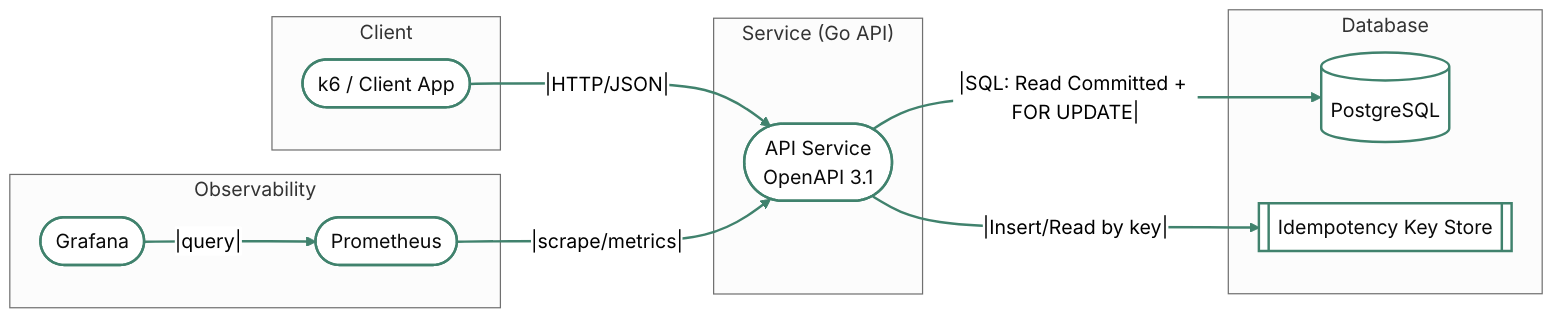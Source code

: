 %%{init: {"theme":"neutral","themeVariables":{
  "fontFamily":"Inter",
  "primaryColor":"#40826D","primaryBorderColor":"#40826D","primaryTextColor":"#0a0a0a",
  "lineColor":"#40826D","tertiaryColor":"#ffffff"}}}%%
flowchart LR
  %% Layers
  subgraph Client
    C([k6 / Client App])
  end

  subgraph Service["Service (Go API)"]
    A(["API Service<br/>OpenAPI 3.1"])
  end

  subgraph Database
    DB[(PostgreSQL)]
    IDEM[[Idempotency Key Store]]
  end

  subgraph Observability
    P([Prometheus])
    G([Grafana])
  end

  %% Flows
  C --|HTTP/JSON|--> A
  A --|SQL: Read Committed + FOR UPDATE|--> DB
  A --|Insert/Read by key|--> IDEM
  P --|scrape/metrics|--> A
  G --|query|--> P

  %% Styling for legibility on white
  class C,A,DB,IDEM,P,G accent;
  classDef accent stroke:#40826D,stroke-width:2px,fill:#ffffff,color:#0a0a0a;
  linkStyle default stroke:#40826D,stroke-width:2px;
